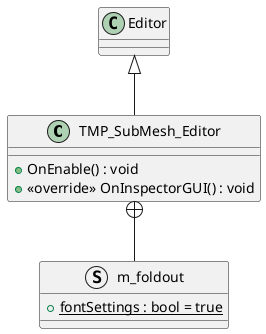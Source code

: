 @startuml
class TMP_SubMesh_Editor {
    + OnEnable() : void
    + <<override>> OnInspectorGUI() : void
}
struct m_foldout {
    + {static} fontSettings : bool = true
}
Editor <|-- TMP_SubMesh_Editor
TMP_SubMesh_Editor +-- m_foldout
@enduml

